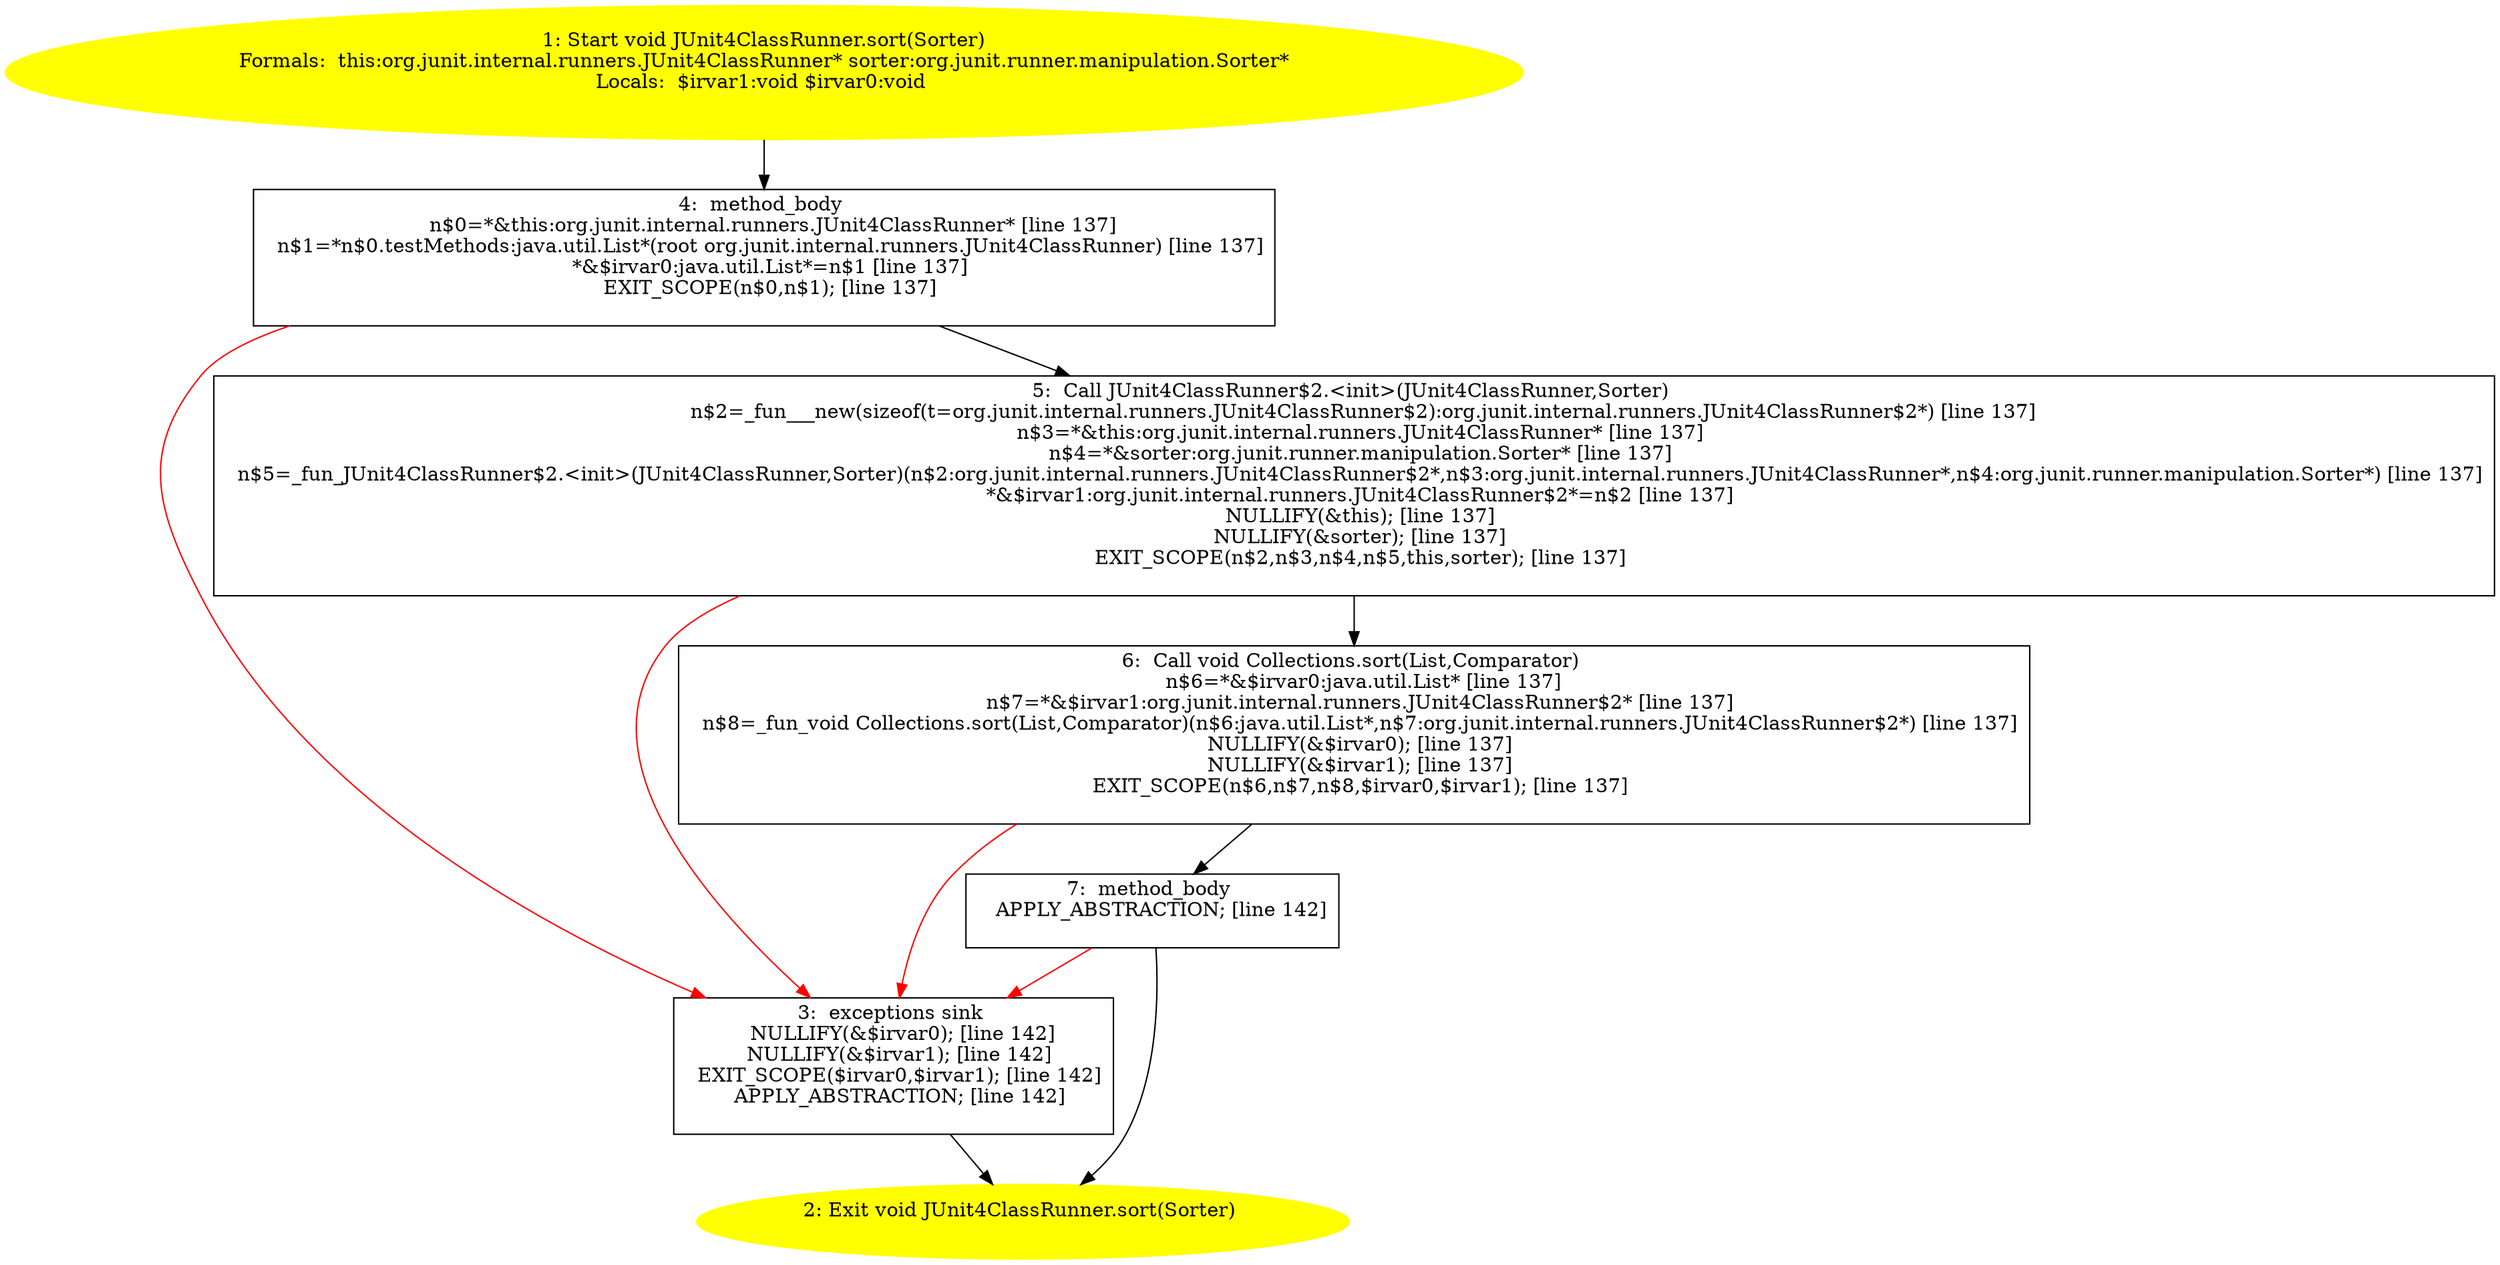 /* @generated */
digraph cfg {
"org.junit.internal.runners.JUnit4ClassRunner.sort(org.junit.runner.manipulation.Sorter):void.95c6c64af14011ef65989caee3ad9e39_1" [label="1: Start void JUnit4ClassRunner.sort(Sorter)\nFormals:  this:org.junit.internal.runners.JUnit4ClassRunner* sorter:org.junit.runner.manipulation.Sorter*\nLocals:  $irvar1:void $irvar0:void \n  " color=yellow style=filled]
	

	 "org.junit.internal.runners.JUnit4ClassRunner.sort(org.junit.runner.manipulation.Sorter):void.95c6c64af14011ef65989caee3ad9e39_1" -> "org.junit.internal.runners.JUnit4ClassRunner.sort(org.junit.runner.manipulation.Sorter):void.95c6c64af14011ef65989caee3ad9e39_4" ;
"org.junit.internal.runners.JUnit4ClassRunner.sort(org.junit.runner.manipulation.Sorter):void.95c6c64af14011ef65989caee3ad9e39_2" [label="2: Exit void JUnit4ClassRunner.sort(Sorter) \n  " color=yellow style=filled]
	

"org.junit.internal.runners.JUnit4ClassRunner.sort(org.junit.runner.manipulation.Sorter):void.95c6c64af14011ef65989caee3ad9e39_3" [label="3:  exceptions sink \n   NULLIFY(&$irvar0); [line 142]\n  NULLIFY(&$irvar1); [line 142]\n  EXIT_SCOPE($irvar0,$irvar1); [line 142]\n  APPLY_ABSTRACTION; [line 142]\n " shape="box"]
	

	 "org.junit.internal.runners.JUnit4ClassRunner.sort(org.junit.runner.manipulation.Sorter):void.95c6c64af14011ef65989caee3ad9e39_3" -> "org.junit.internal.runners.JUnit4ClassRunner.sort(org.junit.runner.manipulation.Sorter):void.95c6c64af14011ef65989caee3ad9e39_2" ;
"org.junit.internal.runners.JUnit4ClassRunner.sort(org.junit.runner.manipulation.Sorter):void.95c6c64af14011ef65989caee3ad9e39_4" [label="4:  method_body \n   n$0=*&this:org.junit.internal.runners.JUnit4ClassRunner* [line 137]\n  n$1=*n$0.testMethods:java.util.List*(root org.junit.internal.runners.JUnit4ClassRunner) [line 137]\n  *&$irvar0:java.util.List*=n$1 [line 137]\n  EXIT_SCOPE(n$0,n$1); [line 137]\n " shape="box"]
	

	 "org.junit.internal.runners.JUnit4ClassRunner.sort(org.junit.runner.manipulation.Sorter):void.95c6c64af14011ef65989caee3ad9e39_4" -> "org.junit.internal.runners.JUnit4ClassRunner.sort(org.junit.runner.manipulation.Sorter):void.95c6c64af14011ef65989caee3ad9e39_5" ;
	 "org.junit.internal.runners.JUnit4ClassRunner.sort(org.junit.runner.manipulation.Sorter):void.95c6c64af14011ef65989caee3ad9e39_4" -> "org.junit.internal.runners.JUnit4ClassRunner.sort(org.junit.runner.manipulation.Sorter):void.95c6c64af14011ef65989caee3ad9e39_3" [color="red" ];
"org.junit.internal.runners.JUnit4ClassRunner.sort(org.junit.runner.manipulation.Sorter):void.95c6c64af14011ef65989caee3ad9e39_5" [label="5:  Call JUnit4ClassRunner$2.<init>(JUnit4ClassRunner,Sorter) \n   n$2=_fun___new(sizeof(t=org.junit.internal.runners.JUnit4ClassRunner$2):org.junit.internal.runners.JUnit4ClassRunner$2*) [line 137]\n  n$3=*&this:org.junit.internal.runners.JUnit4ClassRunner* [line 137]\n  n$4=*&sorter:org.junit.runner.manipulation.Sorter* [line 137]\n  n$5=_fun_JUnit4ClassRunner$2.<init>(JUnit4ClassRunner,Sorter)(n$2:org.junit.internal.runners.JUnit4ClassRunner$2*,n$3:org.junit.internal.runners.JUnit4ClassRunner*,n$4:org.junit.runner.manipulation.Sorter*) [line 137]\n  *&$irvar1:org.junit.internal.runners.JUnit4ClassRunner$2*=n$2 [line 137]\n  NULLIFY(&this); [line 137]\n  NULLIFY(&sorter); [line 137]\n  EXIT_SCOPE(n$2,n$3,n$4,n$5,this,sorter); [line 137]\n " shape="box"]
	

	 "org.junit.internal.runners.JUnit4ClassRunner.sort(org.junit.runner.manipulation.Sorter):void.95c6c64af14011ef65989caee3ad9e39_5" -> "org.junit.internal.runners.JUnit4ClassRunner.sort(org.junit.runner.manipulation.Sorter):void.95c6c64af14011ef65989caee3ad9e39_6" ;
	 "org.junit.internal.runners.JUnit4ClassRunner.sort(org.junit.runner.manipulation.Sorter):void.95c6c64af14011ef65989caee3ad9e39_5" -> "org.junit.internal.runners.JUnit4ClassRunner.sort(org.junit.runner.manipulation.Sorter):void.95c6c64af14011ef65989caee3ad9e39_3" [color="red" ];
"org.junit.internal.runners.JUnit4ClassRunner.sort(org.junit.runner.manipulation.Sorter):void.95c6c64af14011ef65989caee3ad9e39_6" [label="6:  Call void Collections.sort(List,Comparator) \n   n$6=*&$irvar0:java.util.List* [line 137]\n  n$7=*&$irvar1:org.junit.internal.runners.JUnit4ClassRunner$2* [line 137]\n  n$8=_fun_void Collections.sort(List,Comparator)(n$6:java.util.List*,n$7:org.junit.internal.runners.JUnit4ClassRunner$2*) [line 137]\n  NULLIFY(&$irvar0); [line 137]\n  NULLIFY(&$irvar1); [line 137]\n  EXIT_SCOPE(n$6,n$7,n$8,$irvar0,$irvar1); [line 137]\n " shape="box"]
	

	 "org.junit.internal.runners.JUnit4ClassRunner.sort(org.junit.runner.manipulation.Sorter):void.95c6c64af14011ef65989caee3ad9e39_6" -> "org.junit.internal.runners.JUnit4ClassRunner.sort(org.junit.runner.manipulation.Sorter):void.95c6c64af14011ef65989caee3ad9e39_7" ;
	 "org.junit.internal.runners.JUnit4ClassRunner.sort(org.junit.runner.manipulation.Sorter):void.95c6c64af14011ef65989caee3ad9e39_6" -> "org.junit.internal.runners.JUnit4ClassRunner.sort(org.junit.runner.manipulation.Sorter):void.95c6c64af14011ef65989caee3ad9e39_3" [color="red" ];
"org.junit.internal.runners.JUnit4ClassRunner.sort(org.junit.runner.manipulation.Sorter):void.95c6c64af14011ef65989caee3ad9e39_7" [label="7:  method_body \n   APPLY_ABSTRACTION; [line 142]\n " shape="box"]
	

	 "org.junit.internal.runners.JUnit4ClassRunner.sort(org.junit.runner.manipulation.Sorter):void.95c6c64af14011ef65989caee3ad9e39_7" -> "org.junit.internal.runners.JUnit4ClassRunner.sort(org.junit.runner.manipulation.Sorter):void.95c6c64af14011ef65989caee3ad9e39_2" ;
	 "org.junit.internal.runners.JUnit4ClassRunner.sort(org.junit.runner.manipulation.Sorter):void.95c6c64af14011ef65989caee3ad9e39_7" -> "org.junit.internal.runners.JUnit4ClassRunner.sort(org.junit.runner.manipulation.Sorter):void.95c6c64af14011ef65989caee3ad9e39_3" [color="red" ];
}
